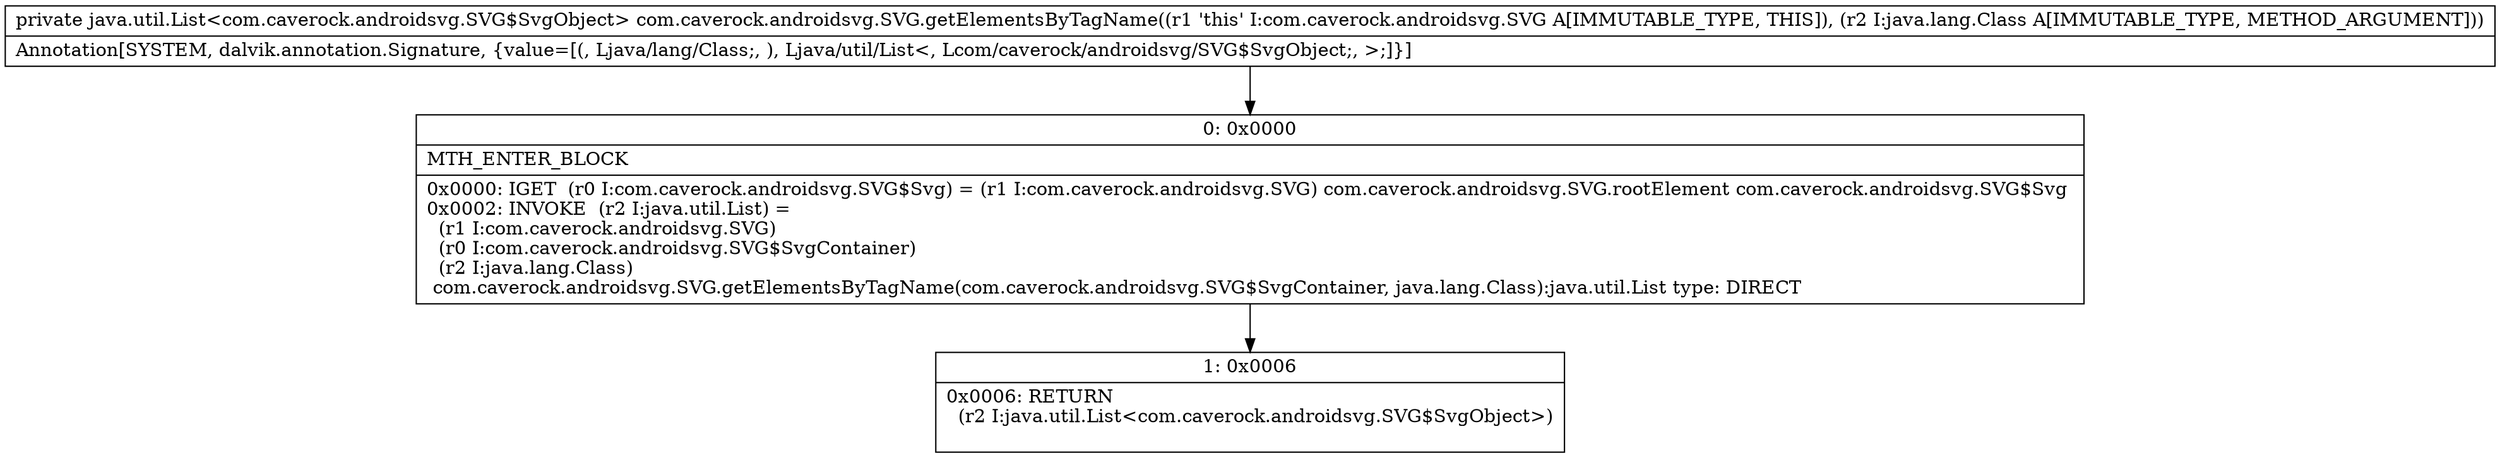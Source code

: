 digraph "CFG forcom.caverock.androidsvg.SVG.getElementsByTagName(Ljava\/lang\/Class;)Ljava\/util\/List;" {
Node_0 [shape=record,label="{0\:\ 0x0000|MTH_ENTER_BLOCK\l|0x0000: IGET  (r0 I:com.caverock.androidsvg.SVG$Svg) = (r1 I:com.caverock.androidsvg.SVG) com.caverock.androidsvg.SVG.rootElement com.caverock.androidsvg.SVG$Svg \l0x0002: INVOKE  (r2 I:java.util.List) = \l  (r1 I:com.caverock.androidsvg.SVG)\l  (r0 I:com.caverock.androidsvg.SVG$SvgContainer)\l  (r2 I:java.lang.Class)\l com.caverock.androidsvg.SVG.getElementsByTagName(com.caverock.androidsvg.SVG$SvgContainer, java.lang.Class):java.util.List type: DIRECT \l}"];
Node_1 [shape=record,label="{1\:\ 0x0006|0x0006: RETURN  \l  (r2 I:java.util.List\<com.caverock.androidsvg.SVG$SvgObject\>)\l \l}"];
MethodNode[shape=record,label="{private java.util.List\<com.caverock.androidsvg.SVG$SvgObject\> com.caverock.androidsvg.SVG.getElementsByTagName((r1 'this' I:com.caverock.androidsvg.SVG A[IMMUTABLE_TYPE, THIS]), (r2 I:java.lang.Class A[IMMUTABLE_TYPE, METHOD_ARGUMENT]))  | Annotation[SYSTEM, dalvik.annotation.Signature, \{value=[(, Ljava\/lang\/Class;, ), Ljava\/util\/List\<, Lcom\/caverock\/androidsvg\/SVG$SvgObject;, \>;]\}]\l}"];
MethodNode -> Node_0;
Node_0 -> Node_1;
}

